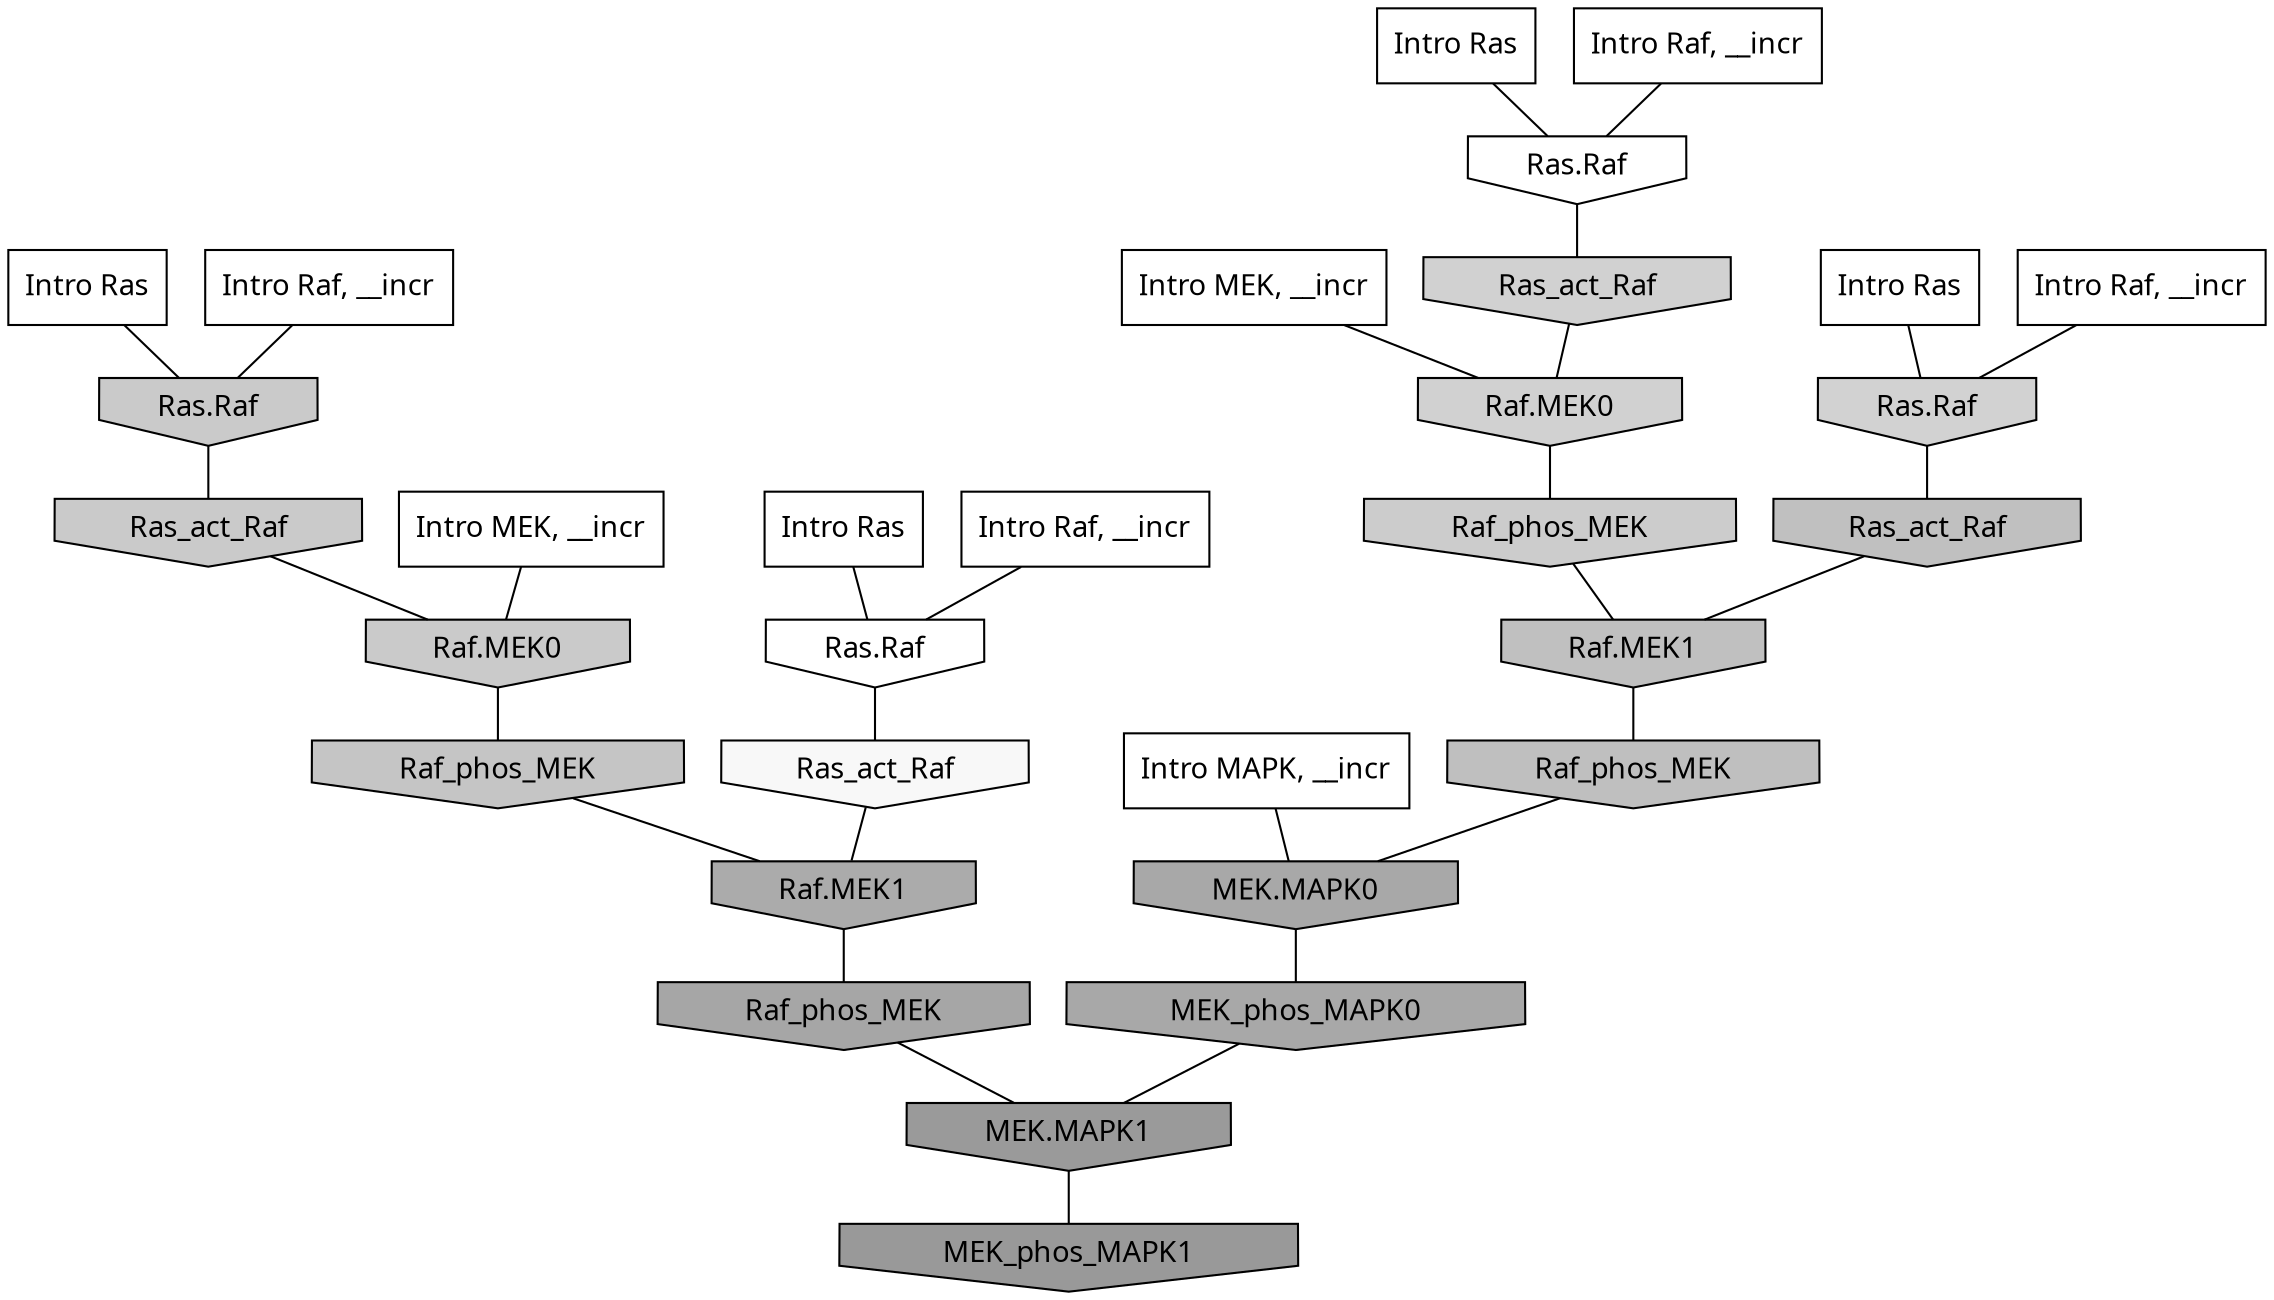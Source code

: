 digraph G{
  rankdir="TB";
  ranksep=0.30;
  node [fontname="CMU Serif"];
  edge [fontname="CMU Serif"];
  
  7 [label="Intro Ras", shape=rectangle, style=filled, fillcolor="0.000 0.000 1.000"]
  
  15 [label="Intro Ras", shape=rectangle, style=filled, fillcolor="0.000 0.000 1.000"]
  
  43 [label="Intro Ras", shape=rectangle, style=filled, fillcolor="0.000 0.000 1.000"]
  
  94 [label="Intro Ras", shape=rectangle, style=filled, fillcolor="0.000 0.000 1.000"]
  
  166 [label="Intro Raf, __incr", shape=rectangle, style=filled, fillcolor="0.000 0.000 1.000"]
  
  531 [label="Intro Raf, __incr", shape=rectangle, style=filled, fillcolor="0.000 0.000 1.000"]
  
  836 [label="Intro Raf, __incr", shape=rectangle, style=filled, fillcolor="0.000 0.000 1.000"]
  
  925 [label="Intro Raf, __incr", shape=rectangle, style=filled, fillcolor="0.000 0.000 1.000"]
  
  1822 [label="Intro MEK, __incr", shape=rectangle, style=filled, fillcolor="0.000 0.000 1.000"]
  
  1992 [label="Intro MEK, __incr", shape=rectangle, style=filled, fillcolor="0.000 0.000 1.000"]
  
  2506 [label="Intro MAPK, __incr", shape=rectangle, style=filled, fillcolor="0.000 0.000 1.000"]
  
  3200 [label="Ras.Raf", shape=invhouse, style=filled, fillcolor="0.000 0.000 1.000"]
  
  3283 [label="Ras.Raf", shape=invhouse, style=filled, fillcolor="0.000 0.000 1.000"]
  
  3480 [label="Ras_act_Raf", shape=invhouse, style=filled, fillcolor="0.000 0.000 0.969"]
  
  5204 [label="Ras.Raf", shape=invhouse, style=filled, fillcolor="0.000 0.000 0.824"]
  
  5294 [label="Ras_act_Raf", shape=invhouse, style=filled, fillcolor="0.000 0.000 0.819"]
  
  5296 [label="Raf.MEK0", shape=invhouse, style=filled, fillcolor="0.000 0.000 0.819"]
  
  5588 [label="Raf_phos_MEK", shape=invhouse, style=filled, fillcolor="0.000 0.000 0.798"]
  
  5696 [label="Ras.Raf", shape=invhouse, style=filled, fillcolor="0.000 0.000 0.791"]
  
  5705 [label="Ras_act_Raf", shape=invhouse, style=filled, fillcolor="0.000 0.000 0.791"]
  
  5708 [label="Raf.MEK0", shape=invhouse, style=filled, fillcolor="0.000 0.000 0.791"]
  
  6074 [label="Raf_phos_MEK", shape=invhouse, style=filled, fillcolor="0.000 0.000 0.770"]
  
  6428 [label="Ras_act_Raf", shape=invhouse, style=filled, fillcolor="0.000 0.000 0.751"]
  
  6430 [label="Raf.MEK1", shape=invhouse, style=filled, fillcolor="0.000 0.000 0.751"]
  
  6449 [label="Raf_phos_MEK", shape=invhouse, style=filled, fillcolor="0.000 0.000 0.750"]
  
  8587 [label="Raf.MEK1", shape=invhouse, style=filled, fillcolor="0.000 0.000 0.670"]
  
  8856 [label="MEK.MAPK0", shape=invhouse, style=filled, fillcolor="0.000 0.000 0.660"]
  
  8949 [label="MEK_phos_MAPK0", shape=invhouse, style=filled, fillcolor="0.000 0.000 0.657"]
  
  9158 [label="Raf_phos_MEK", shape=invhouse, style=filled, fillcolor="0.000 0.000 0.650"]
  
  10999 [label="MEK.MAPK1", shape=invhouse, style=filled, fillcolor="0.000 0.000 0.605"]
  
  11250 [label="MEK_phos_MAPK1", shape=invhouse, style=filled, fillcolor="0.000 0.000 0.600"]
  
  
  10999 -> 11250 [dir=none, color="0.000 0.000 0.000"] 
  9158 -> 10999 [dir=none, color="0.000 0.000 0.000"] 
  8949 -> 10999 [dir=none, color="0.000 0.000 0.000"] 
  8856 -> 8949 [dir=none, color="0.000 0.000 0.000"] 
  8587 -> 9158 [dir=none, color="0.000 0.000 0.000"] 
  6449 -> 8856 [dir=none, color="0.000 0.000 0.000"] 
  6430 -> 6449 [dir=none, color="0.000 0.000 0.000"] 
  6428 -> 6430 [dir=none, color="0.000 0.000 0.000"] 
  6074 -> 8587 [dir=none, color="0.000 0.000 0.000"] 
  5708 -> 6074 [dir=none, color="0.000 0.000 0.000"] 
  5705 -> 5708 [dir=none, color="0.000 0.000 0.000"] 
  5696 -> 5705 [dir=none, color="0.000 0.000 0.000"] 
  5588 -> 6430 [dir=none, color="0.000 0.000 0.000"] 
  5296 -> 5588 [dir=none, color="0.000 0.000 0.000"] 
  5294 -> 5296 [dir=none, color="0.000 0.000 0.000"] 
  5204 -> 6428 [dir=none, color="0.000 0.000 0.000"] 
  3480 -> 8587 [dir=none, color="0.000 0.000 0.000"] 
  3283 -> 3480 [dir=none, color="0.000 0.000 0.000"] 
  3200 -> 5294 [dir=none, color="0.000 0.000 0.000"] 
  2506 -> 8856 [dir=none, color="0.000 0.000 0.000"] 
  1992 -> 5296 [dir=none, color="0.000 0.000 0.000"] 
  1822 -> 5708 [dir=none, color="0.000 0.000 0.000"] 
  925 -> 5696 [dir=none, color="0.000 0.000 0.000"] 
  836 -> 3200 [dir=none, color="0.000 0.000 0.000"] 
  531 -> 3283 [dir=none, color="0.000 0.000 0.000"] 
  166 -> 5204 [dir=none, color="0.000 0.000 0.000"] 
  94 -> 3283 [dir=none, color="0.000 0.000 0.000"] 
  43 -> 5204 [dir=none, color="0.000 0.000 0.000"] 
  15 -> 3200 [dir=none, color="0.000 0.000 0.000"] 
  7 -> 5696 [dir=none, color="0.000 0.000 0.000"] 
  
  }
